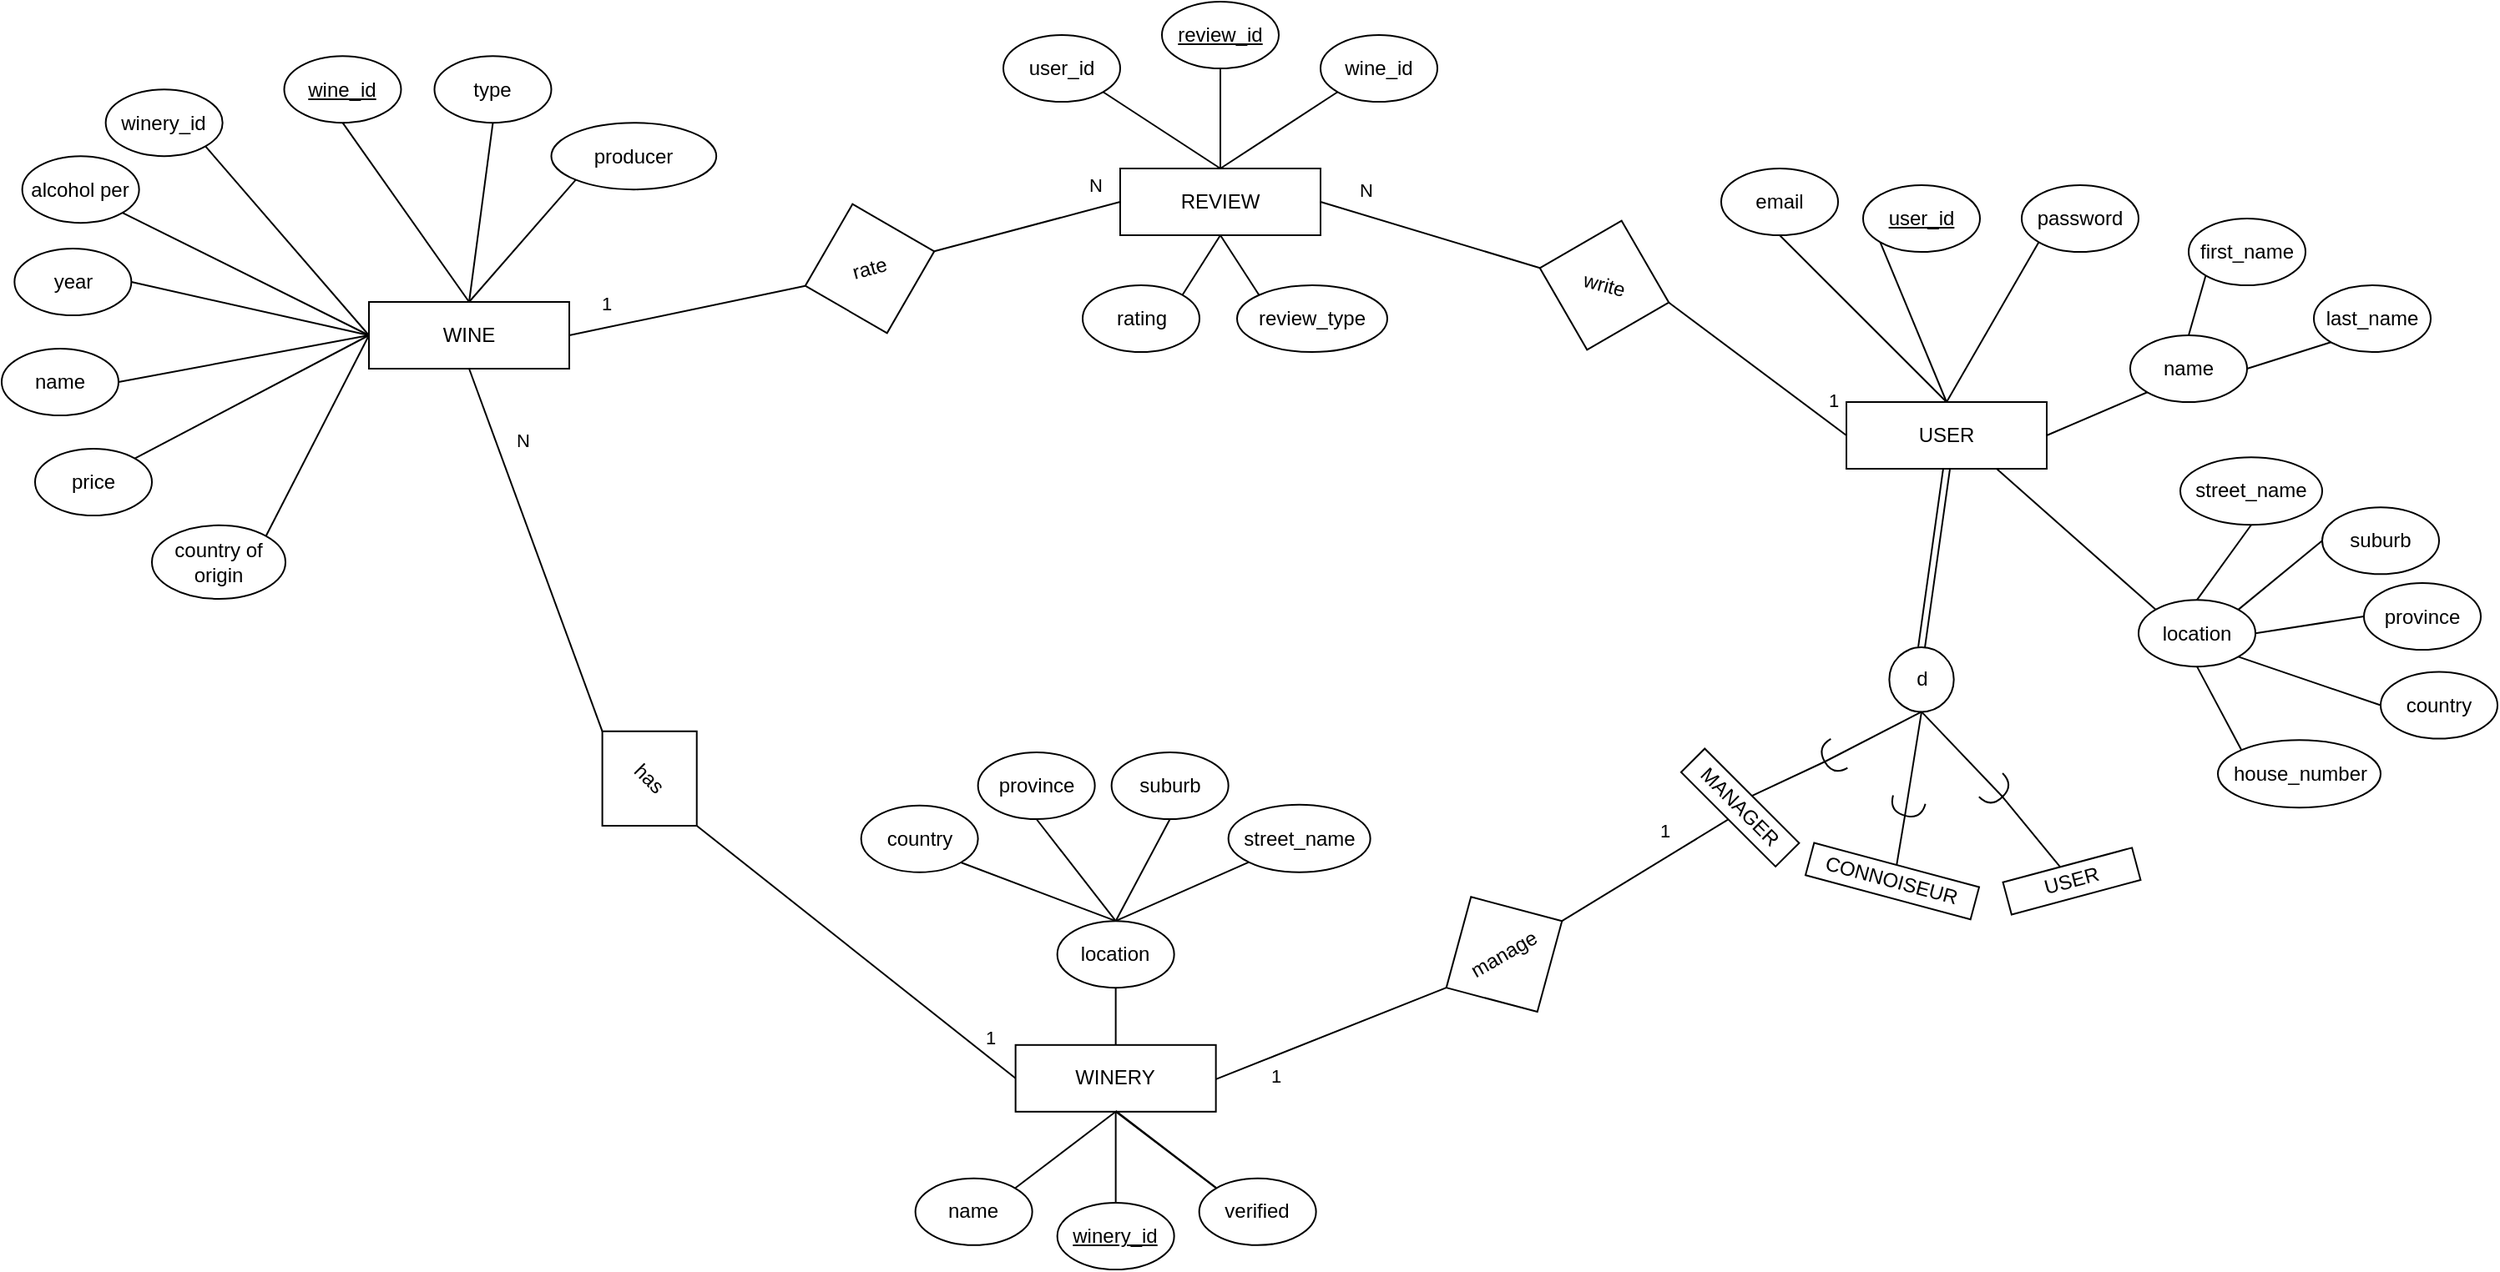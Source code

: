 <mxfile version="21.3.7" type="device">
  <diagram id="R2lEEEUBdFMjLlhIrx00" name="Page-1">
    <mxGraphModel dx="2692" dy="1970" grid="1" gridSize="10" guides="1" tooltips="1" connect="1" arrows="1" fold="1" page="1" pageScale="1" pageWidth="850" pageHeight="1100" math="0" shadow="0" extFonts="Permanent Marker^https://fonts.googleapis.com/css?family=Permanent+Marker">
      <root>
        <mxCell id="0" />
        <mxCell id="1" parent="0" />
        <mxCell id="uIdBbjLxFniSCo1o9cFx-1" value="WINE" style="rounded=0;whiteSpace=wrap;html=1;" parent="1" vertex="1">
          <mxGeometry x="20" y="70" width="120" height="40" as="geometry" />
        </mxCell>
        <mxCell id="uIdBbjLxFniSCo1o9cFx-4" value="&lt;u&gt;wine_id&lt;/u&gt;" style="ellipse;whiteSpace=wrap;html=1;" parent="1" vertex="1">
          <mxGeometry x="-30.76" y="-77.42" width="70" height="40" as="geometry" />
        </mxCell>
        <mxCell id="uIdBbjLxFniSCo1o9cFx-5" value="" style="endArrow=none;html=1;rounded=0;exitX=0.5;exitY=0;exitDx=0;exitDy=0;entryX=0.5;entryY=1;entryDx=0;entryDy=0;" parent="1" source="uIdBbjLxFniSCo1o9cFx-1" target="uIdBbjLxFniSCo1o9cFx-4" edge="1">
          <mxGeometry width="50" height="50" relative="1" as="geometry">
            <mxPoint x="100" y="70" as="sourcePoint" />
            <mxPoint x="80" y="-20" as="targetPoint" />
          </mxGeometry>
        </mxCell>
        <mxCell id="uIdBbjLxFniSCo1o9cFx-6" value="type" style="ellipse;whiteSpace=wrap;html=1;" parent="1" vertex="1">
          <mxGeometry x="59.24" y="-77.42" width="70" height="40" as="geometry" />
        </mxCell>
        <mxCell id="uIdBbjLxFniSCo1o9cFx-7" value="" style="endArrow=none;html=1;rounded=0;entryX=0.5;entryY=1;entryDx=0;entryDy=0;exitX=0.5;exitY=0;exitDx=0;exitDy=0;" parent="1" source="uIdBbjLxFniSCo1o9cFx-1" target="uIdBbjLxFniSCo1o9cFx-6" edge="1">
          <mxGeometry width="50" height="50" relative="1" as="geometry">
            <mxPoint x="110" y="80" as="sourcePoint" />
            <mxPoint x="150.251" y="4.142" as="targetPoint" />
          </mxGeometry>
        </mxCell>
        <mxCell id="uIdBbjLxFniSCo1o9cFx-8" value="name" style="ellipse;whiteSpace=wrap;html=1;" parent="1" vertex="1">
          <mxGeometry x="-200" y="97.99" width="70" height="40" as="geometry" />
        </mxCell>
        <mxCell id="uIdBbjLxFniSCo1o9cFx-9" value="" style="endArrow=none;html=1;rounded=0;exitX=0;exitY=0.5;exitDx=0;exitDy=0;entryX=1;entryY=0.5;entryDx=0;entryDy=0;" parent="1" source="uIdBbjLxFniSCo1o9cFx-1" target="uIdBbjLxFniSCo1o9cFx-8" edge="1">
          <mxGeometry width="50" height="50" relative="1" as="geometry">
            <mxPoint x="40" y="90" as="sourcePoint" />
            <mxPoint x="-50" y="110" as="targetPoint" />
          </mxGeometry>
        </mxCell>
        <mxCell id="uIdBbjLxFniSCo1o9cFx-17" value="USER" style="rounded=0;whiteSpace=wrap;html=1;" parent="1" vertex="1">
          <mxGeometry x="905" y="130" width="120" height="40" as="geometry" />
        </mxCell>
        <mxCell id="uIdBbjLxFniSCo1o9cFx-18" value="&lt;u&gt;user_id&lt;/u&gt;" style="ellipse;whiteSpace=wrap;html=1;" parent="1" vertex="1">
          <mxGeometry x="915" width="70" height="40" as="geometry" />
        </mxCell>
        <mxCell id="uIdBbjLxFniSCo1o9cFx-19" value="" style="endArrow=none;html=1;rounded=0;exitX=0.5;exitY=0;exitDx=0;exitDy=0;entryX=0;entryY=1;entryDx=0;entryDy=0;" parent="1" source="uIdBbjLxFniSCo1o9cFx-17" target="uIdBbjLxFniSCo1o9cFx-18" edge="1">
          <mxGeometry width="50" height="50" relative="1" as="geometry">
            <mxPoint x="985" y="130" as="sourcePoint" />
            <mxPoint x="965" y="40" as="targetPoint" />
          </mxGeometry>
        </mxCell>
        <mxCell id="uIdBbjLxFniSCo1o9cFx-20" value="password" style="ellipse;whiteSpace=wrap;html=1;" parent="1" vertex="1">
          <mxGeometry x="1010" width="70" height="40" as="geometry" />
        </mxCell>
        <mxCell id="uIdBbjLxFniSCo1o9cFx-21" value="" style="endArrow=none;html=1;rounded=0;entryX=0;entryY=1;entryDx=0;entryDy=0;exitX=0.5;exitY=0;exitDx=0;exitDy=0;" parent="1" source="uIdBbjLxFniSCo1o9cFx-17" target="uIdBbjLxFniSCo1o9cFx-20" edge="1">
          <mxGeometry width="50" height="50" relative="1" as="geometry">
            <mxPoint x="995" y="140" as="sourcePoint" />
            <mxPoint x="1245" y="390" as="targetPoint" />
          </mxGeometry>
        </mxCell>
        <mxCell id="uIdBbjLxFniSCo1o9cFx-22" value="name" style="ellipse;whiteSpace=wrap;html=1;" parent="1" vertex="1">
          <mxGeometry x="1075" y="90" width="70" height="40" as="geometry" />
        </mxCell>
        <mxCell id="uIdBbjLxFniSCo1o9cFx-23" value="" style="endArrow=none;html=1;rounded=0;exitX=1;exitY=0.5;exitDx=0;exitDy=0;entryX=0;entryY=1;entryDx=0;entryDy=0;" parent="1" source="uIdBbjLxFniSCo1o9cFx-17" target="uIdBbjLxFniSCo1o9cFx-22" edge="1">
          <mxGeometry width="50" height="50" relative="1" as="geometry">
            <mxPoint x="925" y="150" as="sourcePoint" />
            <mxPoint x="835" y="170" as="targetPoint" />
          </mxGeometry>
        </mxCell>
        <mxCell id="uIdBbjLxFniSCo1o9cFx-25" value="email" style="ellipse;whiteSpace=wrap;html=1;" parent="1" vertex="1">
          <mxGeometry x="830" y="-10" width="70" height="40" as="geometry" />
        </mxCell>
        <mxCell id="uIdBbjLxFniSCo1o9cFx-26" value="" style="endArrow=none;html=1;rounded=0;entryX=0.5;entryY=1;entryDx=0;entryDy=0;exitX=0.5;exitY=0;exitDx=0;exitDy=0;" parent="1" source="uIdBbjLxFniSCo1o9cFx-17" target="uIdBbjLxFniSCo1o9cFx-25" edge="1">
          <mxGeometry width="50" height="50" relative="1" as="geometry">
            <mxPoint x="1025" y="170" as="sourcePoint" />
            <mxPoint x="1275" y="420" as="targetPoint" />
          </mxGeometry>
        </mxCell>
        <mxCell id="uIdBbjLxFniSCo1o9cFx-28" value="write" style="rhombus;whiteSpace=wrap;html=1;rotation=15;" parent="1" vertex="1">
          <mxGeometry x="720" y="20" width="80" height="80" as="geometry" />
        </mxCell>
        <mxCell id="uIdBbjLxFniSCo1o9cFx-30" value="N" style="endArrow=none;html=1;rounded=0;exitX=1;exitY=0.5;exitDx=0;exitDy=0;entryX=0;entryY=0.5;entryDx=0;entryDy=0;" parent="1" source="uIdBbjLxFniSCo1o9cFx-107" target="uIdBbjLxFniSCo1o9cFx-76" edge="1">
          <mxGeometry x="0.776" y="14" width="50" height="50" relative="1" as="geometry">
            <mxPoint x="240" y="250" as="sourcePoint" />
            <mxPoint x="480" y="190" as="targetPoint" />
            <mxPoint x="1" as="offset" />
          </mxGeometry>
        </mxCell>
        <mxCell id="uIdBbjLxFniSCo1o9cFx-36" value="has" style="rhombus;whiteSpace=wrap;html=1;rotation=45;" parent="1" vertex="1">
          <mxGeometry x="148.08" y="315.7" width="80" height="80" as="geometry" />
        </mxCell>
        <mxCell id="uIdBbjLxFniSCo1o9cFx-41" value="1" style="endArrow=none;html=1;rounded=0;exitX=1;exitY=0.5;exitDx=0;exitDy=0;entryX=0;entryY=0.5;entryDx=0;entryDy=0;" parent="1" source="uIdBbjLxFniSCo1o9cFx-36" target="uIdBbjLxFniSCo1o9cFx-43" edge="1">
          <mxGeometry x="0.778" y="10" width="50" height="50" relative="1" as="geometry">
            <mxPoint x="287.32" y="205.41" as="sourcePoint" />
            <mxPoint x="367.32" y="415.41" as="targetPoint" />
            <mxPoint as="offset" />
          </mxGeometry>
        </mxCell>
        <mxCell id="uIdBbjLxFniSCo1o9cFx-42" value="N" style="endArrow=none;html=1;rounded=0;entryX=0;entryY=0.5;entryDx=0;entryDy=0;exitX=0.5;exitY=1;exitDx=0;exitDy=0;" parent="1" source="uIdBbjLxFniSCo1o9cFx-1" target="uIdBbjLxFniSCo1o9cFx-36" edge="1">
          <mxGeometry x="-0.557" y="15" width="50" height="50" relative="1" as="geometry">
            <mxPoint x="320" y="160" as="sourcePoint" />
            <mxPoint x="500" y="160" as="targetPoint" />
            <mxPoint as="offset" />
          </mxGeometry>
        </mxCell>
        <mxCell id="uIdBbjLxFniSCo1o9cFx-43" value="WINERY" style="rounded=0;whiteSpace=wrap;html=1;" parent="1" vertex="1">
          <mxGeometry x="407.32" y="515.41" width="120" height="40" as="geometry" />
        </mxCell>
        <mxCell id="uIdBbjLxFniSCo1o9cFx-44" value="&lt;u&gt;winery_id&lt;/u&gt;" style="ellipse;whiteSpace=wrap;html=1;" parent="1" vertex="1">
          <mxGeometry x="432.32" y="610" width="70" height="40" as="geometry" />
        </mxCell>
        <mxCell id="uIdBbjLxFniSCo1o9cFx-45" value="" style="endArrow=none;html=1;rounded=0;exitX=0.5;exitY=1;exitDx=0;exitDy=0;entryX=0.5;entryY=0;entryDx=0;entryDy=0;" parent="1" source="uIdBbjLxFniSCo1o9cFx-43" target="uIdBbjLxFniSCo1o9cFx-44" edge="1">
          <mxGeometry width="50" height="50" relative="1" as="geometry">
            <mxPoint x="487.32" y="515.41" as="sourcePoint" />
            <mxPoint x="467.32" y="425.41" as="targetPoint" />
          </mxGeometry>
        </mxCell>
        <mxCell id="uIdBbjLxFniSCo1o9cFx-46" value="location" style="ellipse;whiteSpace=wrap;html=1;" parent="1" vertex="1">
          <mxGeometry x="432.32" y="441.08" width="70" height="40" as="geometry" />
        </mxCell>
        <mxCell id="uIdBbjLxFniSCo1o9cFx-47" value="" style="endArrow=none;html=1;rounded=0;entryX=0.5;entryY=1;entryDx=0;entryDy=0;exitX=0.5;exitY=0;exitDx=0;exitDy=0;" parent="1" source="uIdBbjLxFniSCo1o9cFx-43" target="uIdBbjLxFniSCo1o9cFx-46" edge="1">
          <mxGeometry width="50" height="50" relative="1" as="geometry">
            <mxPoint x="497.32" y="525.41" as="sourcePoint" />
            <mxPoint x="747.32" y="775.41" as="targetPoint" />
          </mxGeometry>
        </mxCell>
        <mxCell id="uIdBbjLxFniSCo1o9cFx-50" value="verified" style="ellipse;whiteSpace=wrap;html=1;" parent="1" vertex="1">
          <mxGeometry x="517.32" y="595.41" width="70" height="40" as="geometry" />
        </mxCell>
        <mxCell id="uIdBbjLxFniSCo1o9cFx-51" value="name" style="ellipse;whiteSpace=wrap;html=1;" parent="1" vertex="1">
          <mxGeometry x="347.32" y="595.41" width="70" height="40" as="geometry" />
        </mxCell>
        <mxCell id="uIdBbjLxFniSCo1o9cFx-52" value="" style="endArrow=none;html=1;rounded=0;entryX=1;entryY=0;entryDx=0;entryDy=0;exitX=0.5;exitY=1;exitDx=0;exitDy=0;" parent="1" source="uIdBbjLxFniSCo1o9cFx-43" target="uIdBbjLxFniSCo1o9cFx-51" edge="1">
          <mxGeometry width="50" height="50" relative="1" as="geometry">
            <mxPoint x="527.32" y="555.41" as="sourcePoint" />
            <mxPoint x="777.32" y="805.41" as="targetPoint" />
          </mxGeometry>
        </mxCell>
        <mxCell id="uIdBbjLxFniSCo1o9cFx-53" value="" style="endArrow=none;html=1;rounded=0;entryX=0;entryY=0;entryDx=0;entryDy=0;exitX=0.5;exitY=1;exitDx=0;exitDy=0;" parent="1" source="uIdBbjLxFniSCo1o9cFx-43" target="uIdBbjLxFniSCo1o9cFx-50" edge="1">
          <mxGeometry width="50" height="50" relative="1" as="geometry">
            <mxPoint x="507.32" y="535.41" as="sourcePoint" />
            <mxPoint x="622.32" y="455.41" as="targetPoint" />
          </mxGeometry>
        </mxCell>
        <mxCell id="uIdBbjLxFniSCo1o9cFx-72" value="last_name" style="ellipse;whiteSpace=wrap;html=1;" parent="1" vertex="1">
          <mxGeometry x="1185" y="60" width="70" height="40" as="geometry" />
        </mxCell>
        <mxCell id="uIdBbjLxFniSCo1o9cFx-73" value="first_name" style="ellipse;whiteSpace=wrap;html=1;" parent="1" vertex="1">
          <mxGeometry x="1110" y="20" width="70" height="40" as="geometry" />
        </mxCell>
        <mxCell id="uIdBbjLxFniSCo1o9cFx-74" value="" style="endArrow=none;html=1;rounded=0;entryX=0;entryY=1;entryDx=0;entryDy=0;exitX=0.5;exitY=0;exitDx=0;exitDy=0;" parent="1" source="uIdBbjLxFniSCo1o9cFx-22" target="uIdBbjLxFniSCo1o9cFx-73" edge="1">
          <mxGeometry width="50" height="50" relative="1" as="geometry">
            <mxPoint x="965" y="100" as="sourcePoint" />
            <mxPoint x="1035" y="34" as="targetPoint" />
          </mxGeometry>
        </mxCell>
        <mxCell id="uIdBbjLxFniSCo1o9cFx-75" value="" style="endArrow=none;html=1;rounded=0;entryX=0;entryY=1;entryDx=0;entryDy=0;exitX=1;exitY=0.5;exitDx=0;exitDy=0;" parent="1" source="uIdBbjLxFniSCo1o9cFx-22" target="uIdBbjLxFniSCo1o9cFx-72" edge="1">
          <mxGeometry width="50" height="50" relative="1" as="geometry">
            <mxPoint x="975" y="110" as="sourcePoint" />
            <mxPoint x="1045" y="44" as="targetPoint" />
          </mxGeometry>
        </mxCell>
        <mxCell id="uIdBbjLxFniSCo1o9cFx-76" value="REVIEW" style="rounded=0;whiteSpace=wrap;html=1;" parent="1" vertex="1">
          <mxGeometry x="470" y="-10" width="120" height="40" as="geometry" />
        </mxCell>
        <mxCell id="uIdBbjLxFniSCo1o9cFx-77" value="&lt;u&gt;review_id&lt;/u&gt;" style="ellipse;whiteSpace=wrap;html=1;" parent="1" vertex="1">
          <mxGeometry x="495" y="-110" width="70" height="40" as="geometry" />
        </mxCell>
        <mxCell id="uIdBbjLxFniSCo1o9cFx-78" value="" style="endArrow=none;html=1;rounded=0;exitX=0.5;exitY=0;exitDx=0;exitDy=0;entryX=0.5;entryY=1;entryDx=0;entryDy=0;" parent="1" source="uIdBbjLxFniSCo1o9cFx-76" target="uIdBbjLxFniSCo1o9cFx-77" edge="1">
          <mxGeometry width="50" height="50" relative="1" as="geometry">
            <mxPoint x="550" y="10" as="sourcePoint" />
            <mxPoint x="530" y="-80" as="targetPoint" />
          </mxGeometry>
        </mxCell>
        <mxCell id="uIdBbjLxFniSCo1o9cFx-79" value="wine_id" style="ellipse;whiteSpace=wrap;html=1;" parent="1" vertex="1">
          <mxGeometry x="590" y="-90" width="70" height="40" as="geometry" />
        </mxCell>
        <mxCell id="uIdBbjLxFniSCo1o9cFx-80" value="" style="endArrow=none;html=1;rounded=0;entryX=0;entryY=1;entryDx=0;entryDy=0;exitX=0.5;exitY=0;exitDx=0;exitDy=0;" parent="1" source="uIdBbjLxFniSCo1o9cFx-76" target="uIdBbjLxFniSCo1o9cFx-79" edge="1">
          <mxGeometry width="50" height="50" relative="1" as="geometry">
            <mxPoint x="560" y="20" as="sourcePoint" />
            <mxPoint x="810" y="270" as="targetPoint" />
          </mxGeometry>
        </mxCell>
        <mxCell id="uIdBbjLxFniSCo1o9cFx-82" value="1" style="endArrow=none;html=1;rounded=0;exitX=1;exitY=0.5;exitDx=0;exitDy=0;entryX=0;entryY=0.5;entryDx=0;entryDy=0;" parent="1" source="uIdBbjLxFniSCo1o9cFx-28" target="uIdBbjLxFniSCo1o9cFx-17" edge="1">
          <mxGeometry x="0.705" y="12" width="50" height="50" relative="1" as="geometry">
            <mxPoint x="450" y="70" as="sourcePoint" />
            <mxPoint x="610" y="70" as="targetPoint" />
            <mxPoint as="offset" />
          </mxGeometry>
        </mxCell>
        <mxCell id="uIdBbjLxFniSCo1o9cFx-83" value="user_id" style="ellipse;whiteSpace=wrap;html=1;" parent="1" vertex="1">
          <mxGeometry x="400" y="-90" width="70" height="40" as="geometry" />
        </mxCell>
        <mxCell id="uIdBbjLxFniSCo1o9cFx-84" value="" style="endArrow=none;html=1;rounded=0;entryX=1;entryY=1;entryDx=0;entryDy=0;exitX=0.5;exitY=0;exitDx=0;exitDy=0;" parent="1" source="uIdBbjLxFniSCo1o9cFx-76" target="uIdBbjLxFniSCo1o9cFx-83" edge="1">
          <mxGeometry width="50" height="50" relative="1" as="geometry">
            <mxPoint x="590" y="50" as="sourcePoint" />
            <mxPoint x="840" y="300" as="targetPoint" />
          </mxGeometry>
        </mxCell>
        <mxCell id="uIdBbjLxFniSCo1o9cFx-102" value="N" style="endArrow=none;html=1;rounded=0;exitX=1;exitY=0.5;exitDx=0;exitDy=0;entryX=0;entryY=0.5;entryDx=0;entryDy=0;" parent="1" source="uIdBbjLxFniSCo1o9cFx-76" target="uIdBbjLxFniSCo1o9cFx-28" edge="1">
          <mxGeometry x="-0.654" y="14" width="50" height="50" relative="1" as="geometry">
            <mxPoint x="780" y="210" as="sourcePoint" />
            <mxPoint x="925" y="260" as="targetPoint" />
            <mxPoint as="offset" />
          </mxGeometry>
        </mxCell>
        <mxCell id="uIdBbjLxFniSCo1o9cFx-107" value="rate" style="rhombus;whiteSpace=wrap;html=1;rotation=-15;" parent="1" vertex="1">
          <mxGeometry x="280" y="10" width="80" height="80" as="geometry" />
        </mxCell>
        <mxCell id="uIdBbjLxFniSCo1o9cFx-112" value="1" style="endArrow=none;html=1;rounded=0;exitX=1;exitY=0.5;exitDx=0;exitDy=0;entryX=0;entryY=0.5;entryDx=0;entryDy=0;" parent="1" source="uIdBbjLxFniSCo1o9cFx-1" target="uIdBbjLxFniSCo1o9cFx-107" edge="1">
          <mxGeometry x="-0.654" y="14" width="50" height="50" relative="1" as="geometry">
            <mxPoint x="240" y="-140" as="sourcePoint" />
            <mxPoint x="545" y="90" as="targetPoint" />
            <mxPoint as="offset" />
          </mxGeometry>
        </mxCell>
        <mxCell id="uIdBbjLxFniSCo1o9cFx-137" value="year" style="ellipse;whiteSpace=wrap;html=1;" parent="1" vertex="1">
          <mxGeometry x="-192.32" y="37.99" width="70" height="40" as="geometry" />
        </mxCell>
        <mxCell id="uIdBbjLxFniSCo1o9cFx-138" value="" style="endArrow=none;html=1;rounded=0;exitX=0;exitY=0.5;exitDx=0;exitDy=0;entryX=1;entryY=0.5;entryDx=0;entryDy=0;" parent="1" source="uIdBbjLxFniSCo1o9cFx-1" target="uIdBbjLxFniSCo1o9cFx-137" edge="1">
          <mxGeometry width="50" height="50" relative="1" as="geometry">
            <mxPoint x="90" y="80" as="sourcePoint" />
            <mxPoint x="-50" y="100" as="targetPoint" />
          </mxGeometry>
        </mxCell>
        <mxCell id="uIdBbjLxFniSCo1o9cFx-140" value="location" style="ellipse;whiteSpace=wrap;html=1;" parent="1" vertex="1">
          <mxGeometry x="1080" y="248.57" width="70" height="40" as="geometry" />
        </mxCell>
        <mxCell id="uIdBbjLxFniSCo1o9cFx-141" value="" style="endArrow=none;html=1;rounded=0;entryX=0;entryY=0;entryDx=0;entryDy=0;exitX=0.75;exitY=1;exitDx=0;exitDy=0;" parent="1" source="uIdBbjLxFniSCo1o9cFx-17" target="uIdBbjLxFniSCo1o9cFx-140" edge="1">
          <mxGeometry width="50" height="50" relative="1" as="geometry">
            <mxPoint x="950" y="289.52" as="sourcePoint" />
            <mxPoint x="1230" y="550" as="targetPoint" />
          </mxGeometry>
        </mxCell>
        <mxCell id="uIdBbjLxFniSCo1o9cFx-142" value="street_name" style="ellipse;whiteSpace=wrap;html=1;" parent="1" vertex="1">
          <mxGeometry x="1105" y="163.12" width="85" height="40.52" as="geometry" />
        </mxCell>
        <mxCell id="uIdBbjLxFniSCo1o9cFx-143" value="" style="endArrow=none;html=1;rounded=0;entryX=0.5;entryY=1;entryDx=0;entryDy=0;exitX=0.5;exitY=0;exitDx=0;exitDy=0;" parent="1" source="uIdBbjLxFniSCo1o9cFx-140" target="uIdBbjLxFniSCo1o9cFx-142" edge="1">
          <mxGeometry width="50" height="50" relative="1" as="geometry">
            <mxPoint x="1145" y="303.16" as="sourcePoint" />
            <mxPoint x="895" y="728.05" as="targetPoint" />
          </mxGeometry>
        </mxCell>
        <mxCell id="uIdBbjLxFniSCo1o9cFx-144" value="suburb" style="ellipse;whiteSpace=wrap;html=1;" parent="1" vertex="1">
          <mxGeometry x="1190" y="193.12" width="70" height="40" as="geometry" />
        </mxCell>
        <mxCell id="uIdBbjLxFniSCo1o9cFx-145" value="" style="endArrow=none;html=1;rounded=0;entryX=0;entryY=0.5;entryDx=0;entryDy=0;exitX=1;exitY=0;exitDx=0;exitDy=0;" parent="1" source="uIdBbjLxFniSCo1o9cFx-140" target="uIdBbjLxFniSCo1o9cFx-144" edge="1">
          <mxGeometry width="50" height="50" relative="1" as="geometry">
            <mxPoint x="1145" y="303.16" as="sourcePoint" />
            <mxPoint x="1320" y="698.53" as="targetPoint" />
          </mxGeometry>
        </mxCell>
        <mxCell id="uIdBbjLxFniSCo1o9cFx-149" value="province" style="ellipse;whiteSpace=wrap;html=1;" parent="1" vertex="1">
          <mxGeometry x="1215" y="238.53" width="70" height="40" as="geometry" />
        </mxCell>
        <mxCell id="uIdBbjLxFniSCo1o9cFx-150" value="country" style="ellipse;whiteSpace=wrap;html=1;" parent="1" vertex="1">
          <mxGeometry x="1225" y="291.78" width="70" height="40" as="geometry" />
        </mxCell>
        <mxCell id="uIdBbjLxFniSCo1o9cFx-151" value="" style="endArrow=none;html=1;rounded=0;entryX=0;entryY=0.5;entryDx=0;entryDy=0;exitX=1;exitY=0.5;exitDx=0;exitDy=0;" parent="1" source="uIdBbjLxFniSCo1o9cFx-140" target="uIdBbjLxFniSCo1o9cFx-149" edge="1">
          <mxGeometry width="50" height="50" relative="1" as="geometry">
            <mxPoint x="1145" y="303.16" as="sourcePoint" />
            <mxPoint x="1210" y="379.57" as="targetPoint" />
          </mxGeometry>
        </mxCell>
        <mxCell id="uIdBbjLxFniSCo1o9cFx-152" value="" style="endArrow=none;html=1;rounded=0;entryX=0;entryY=0.5;entryDx=0;entryDy=0;exitX=1;exitY=1;exitDx=0;exitDy=0;" parent="1" source="uIdBbjLxFniSCo1o9cFx-140" target="uIdBbjLxFniSCo1o9cFx-150" edge="1">
          <mxGeometry width="50" height="50" relative="1" as="geometry">
            <mxPoint x="1145" y="303.16" as="sourcePoint" />
            <mxPoint x="1220" y="389.57" as="targetPoint" />
          </mxGeometry>
        </mxCell>
        <mxCell id="uIdBbjLxFniSCo1o9cFx-153" value="street_name" style="ellipse;whiteSpace=wrap;html=1;" parent="1" vertex="1">
          <mxGeometry x="534.82" y="371.34" width="85" height="40.52" as="geometry" />
        </mxCell>
        <mxCell id="uIdBbjLxFniSCo1o9cFx-154" value="suburb" style="ellipse;whiteSpace=wrap;html=1;" parent="1" vertex="1">
          <mxGeometry x="464.82" y="340.0" width="70" height="40" as="geometry" />
        </mxCell>
        <mxCell id="uIdBbjLxFniSCo1o9cFx-155" value="province" style="ellipse;whiteSpace=wrap;html=1;" parent="1" vertex="1">
          <mxGeometry x="384.82" y="340" width="70" height="40" as="geometry" />
        </mxCell>
        <mxCell id="uIdBbjLxFniSCo1o9cFx-156" value="country" style="ellipse;whiteSpace=wrap;html=1;" parent="1" vertex="1">
          <mxGeometry x="314.82" y="371.86" width="70" height="40" as="geometry" />
        </mxCell>
        <mxCell id="uIdBbjLxFniSCo1o9cFx-157" value="" style="endArrow=none;html=1;rounded=0;entryX=1;entryY=1;entryDx=0;entryDy=0;exitX=0.5;exitY=0;exitDx=0;exitDy=0;" parent="1" source="uIdBbjLxFniSCo1o9cFx-46" target="uIdBbjLxFniSCo1o9cFx-156" edge="1">
          <mxGeometry width="50" height="50" relative="1" as="geometry">
            <mxPoint x="474.82" y="536.27" as="sourcePoint" />
            <mxPoint x="474.82" y="471.27" as="targetPoint" />
          </mxGeometry>
        </mxCell>
        <mxCell id="uIdBbjLxFniSCo1o9cFx-158" value="" style="endArrow=none;html=1;rounded=0;entryX=0.5;entryY=1;entryDx=0;entryDy=0;exitX=0.5;exitY=0;exitDx=0;exitDy=0;" parent="1" source="uIdBbjLxFniSCo1o9cFx-46" target="uIdBbjLxFniSCo1o9cFx-155" edge="1">
          <mxGeometry width="50" height="50" relative="1" as="geometry">
            <mxPoint x="484.82" y="546.27" as="sourcePoint" />
            <mxPoint x="484.82" y="481.27" as="targetPoint" />
          </mxGeometry>
        </mxCell>
        <mxCell id="uIdBbjLxFniSCo1o9cFx-159" value="" style="endArrow=none;html=1;rounded=0;entryX=0.5;entryY=1;entryDx=0;entryDy=0;exitX=0.5;exitY=0;exitDx=0;exitDy=0;" parent="1" source="uIdBbjLxFniSCo1o9cFx-46" target="uIdBbjLxFniSCo1o9cFx-154" edge="1">
          <mxGeometry width="50" height="50" relative="1" as="geometry">
            <mxPoint x="494.82" y="556.27" as="sourcePoint" />
            <mxPoint x="494.82" y="491.27" as="targetPoint" />
          </mxGeometry>
        </mxCell>
        <mxCell id="uIdBbjLxFniSCo1o9cFx-160" value="" style="endArrow=none;html=1;rounded=0;entryX=0;entryY=1;entryDx=0;entryDy=0;exitX=0.5;exitY=0;exitDx=0;exitDy=0;" parent="1" source="uIdBbjLxFniSCo1o9cFx-46" target="uIdBbjLxFniSCo1o9cFx-153" edge="1">
          <mxGeometry width="50" height="50" relative="1" as="geometry">
            <mxPoint x="504.82" y="566.27" as="sourcePoint" />
            <mxPoint x="504.82" y="501.27" as="targetPoint" />
          </mxGeometry>
        </mxCell>
        <mxCell id="uIdBbjLxFniSCo1o9cFx-162" value="house_number" style="ellipse;whiteSpace=wrap;html=1;" parent="1" vertex="1">
          <mxGeometry x="1127.5" y="332.6" width="97.5" height="40.52" as="geometry" />
        </mxCell>
        <mxCell id="uIdBbjLxFniSCo1o9cFx-163" value="" style="endArrow=none;html=1;rounded=0;entryX=0;entryY=0;entryDx=0;entryDy=0;exitX=0.5;exitY=1;exitDx=0;exitDy=0;" parent="1" source="uIdBbjLxFniSCo1o9cFx-140" target="uIdBbjLxFniSCo1o9cFx-162" edge="1">
          <mxGeometry width="50" height="50" relative="1" as="geometry">
            <mxPoint x="1145" y="303.16" as="sourcePoint" />
            <mxPoint x="650" y="702.12" as="targetPoint" />
          </mxGeometry>
        </mxCell>
        <mxCell id="uIdBbjLxFniSCo1o9cFx-165" value="producer" style="ellipse;whiteSpace=wrap;html=1;" parent="1" vertex="1">
          <mxGeometry x="129.24" y="-37.42" width="98.84" height="40" as="geometry" />
        </mxCell>
        <mxCell id="uIdBbjLxFniSCo1o9cFx-166" value="" style="endArrow=none;html=1;rounded=0;entryX=0;entryY=1;entryDx=0;entryDy=0;exitX=0.5;exitY=0;exitDx=0;exitDy=0;" parent="1" source="uIdBbjLxFniSCo1o9cFx-1" target="uIdBbjLxFniSCo1o9cFx-165" edge="1">
          <mxGeometry width="50" height="50" relative="1" as="geometry">
            <mxPoint x="131.16" y="95" as="sourcePoint" />
            <mxPoint x="211.411" y="39.142" as="targetPoint" />
          </mxGeometry>
        </mxCell>
        <mxCell id="uIdBbjLxFniSCo1o9cFx-167" value="country of origin" style="ellipse;whiteSpace=wrap;html=1;" parent="1" vertex="1">
          <mxGeometry x="-110" y="203.92" width="80" height="44.07" as="geometry" />
        </mxCell>
        <mxCell id="uIdBbjLxFniSCo1o9cFx-168" value="" style="endArrow=none;html=1;rounded=0;exitX=0;exitY=0.5;exitDx=0;exitDy=0;entryX=1;entryY=0;entryDx=0;entryDy=0;" parent="1" source="uIdBbjLxFniSCo1o9cFx-1" target="uIdBbjLxFniSCo1o9cFx-167" edge="1">
          <mxGeometry width="50" height="50" relative="1" as="geometry">
            <mxPoint x="30" y="200" as="sourcePoint" />
            <mxPoint x="-40" y="220" as="targetPoint" />
          </mxGeometry>
        </mxCell>
        <mxCell id="uIdBbjLxFniSCo1o9cFx-169" value="price" style="ellipse;whiteSpace=wrap;html=1;" parent="1" vertex="1">
          <mxGeometry x="-180.0" y="157.99" width="70" height="40" as="geometry" />
        </mxCell>
        <mxCell id="uIdBbjLxFniSCo1o9cFx-170" value="" style="endArrow=none;html=1;rounded=0;exitX=0;exitY=0.5;exitDx=0;exitDy=0;entryX=1;entryY=0;entryDx=0;entryDy=0;" parent="1" source="uIdBbjLxFniSCo1o9cFx-1" target="uIdBbjLxFniSCo1o9cFx-169" edge="1">
          <mxGeometry width="50" height="50" relative="1" as="geometry">
            <mxPoint x="30" y="200" as="sourcePoint" />
            <mxPoint x="-40" y="210" as="targetPoint" />
          </mxGeometry>
        </mxCell>
        <mxCell id="uIdBbjLxFniSCo1o9cFx-171" value="alcohol per" style="ellipse;whiteSpace=wrap;html=1;" parent="1" vertex="1">
          <mxGeometry x="-187.68" y="-17.42" width="70" height="40" as="geometry" />
        </mxCell>
        <mxCell id="uIdBbjLxFniSCo1o9cFx-172" value="" style="endArrow=none;html=1;rounded=0;exitX=0;exitY=0.5;exitDx=0;exitDy=0;entryX=1;entryY=1;entryDx=0;entryDy=0;" parent="1" source="uIdBbjLxFniSCo1o9cFx-1" target="uIdBbjLxFniSCo1o9cFx-171" edge="1">
          <mxGeometry width="50" height="50" relative="1" as="geometry">
            <mxPoint x="37.68" y="40" as="sourcePoint" />
            <mxPoint x="-32.32" y="50" as="targetPoint" />
          </mxGeometry>
        </mxCell>
        <mxCell id="7i4iARAtb6lpRAXqWtTC-3" value="" style="endArrow=none;html=1;rounded=0;exitX=1;exitY=0.5;exitDx=0;exitDy=0;entryX=0.5;entryY=0;entryDx=0;entryDy=0;exitPerimeter=0;" parent="1" source="7i4iARAtb6lpRAXqWtTC-41" target="7i4iARAtb6lpRAXqWtTC-7" edge="1">
          <mxGeometry width="50" height="50" relative="1" as="geometry">
            <mxPoint x="953.955" y="363.156" as="sourcePoint" />
            <mxPoint x="869.02" y="483.48" as="targetPoint" />
          </mxGeometry>
        </mxCell>
        <mxCell id="7i4iARAtb6lpRAXqWtTC-4" value="" style="endArrow=none;html=1;rounded=0;entryX=0.5;entryY=0;entryDx=0;entryDy=0;exitX=1;exitY=0.5;exitDx=0;exitDy=0;exitPerimeter=0;" parent="1" source="7i4iARAtb6lpRAXqWtTC-42" target="7i4iARAtb6lpRAXqWtTC-6" edge="1">
          <mxGeometry width="50" height="50" relative="1" as="geometry">
            <mxPoint x="953.955" y="363.156" as="sourcePoint" />
            <mxPoint x="919.02" y="503.48" as="targetPoint" />
          </mxGeometry>
        </mxCell>
        <mxCell id="7i4iARAtb6lpRAXqWtTC-5" value="" style="endArrow=none;html=1;rounded=0;exitX=0.5;exitY=1;exitDx=0;exitDy=0;entryX=1;entryY=0.5;entryDx=0;entryDy=0;entryPerimeter=0;" parent="1" source="7i4iARAtb6lpRAXqWtTC-38" target="7i4iARAtb6lpRAXqWtTC-43" edge="1">
          <mxGeometry width="50" height="50" relative="1" as="geometry">
            <mxPoint x="963.955" y="362.336" as="sourcePoint" />
            <mxPoint x="1011.34" y="546.74" as="targetPoint" />
          </mxGeometry>
        </mxCell>
        <mxCell id="7i4iARAtb6lpRAXqWtTC-6" value="CONNOISEUR" style="rounded=0;whiteSpace=wrap;html=1;rotation=15;" parent="1" vertex="1">
          <mxGeometry x="881.34" y="407.19" width="102.32" height="20" as="geometry" />
        </mxCell>
        <mxCell id="7i4iARAtb6lpRAXqWtTC-7" value="MANAGER" style="rounded=0;whiteSpace=wrap;html=1;rotation=45;" parent="1" vertex="1">
          <mxGeometry x="801.34" y="363.12" width="80" height="20" as="geometry" />
        </mxCell>
        <mxCell id="7i4iARAtb6lpRAXqWtTC-8" value="USER" style="rounded=0;whiteSpace=wrap;html=1;rotation=-15;" parent="1" vertex="1">
          <mxGeometry x="1000" y="407.19" width="80" height="20" as="geometry" />
        </mxCell>
        <mxCell id="7i4iARAtb6lpRAXqWtTC-28" value="" style="endArrow=none;html=1;rounded=0;entryX=0;entryY=0;entryDx=0;entryDy=0;exitX=0.5;exitY=1;exitDx=0;exitDy=0;" parent="1" edge="1">
          <mxGeometry width="50" height="50" relative="1" as="geometry">
            <mxPoint x="467.32" y="554.93" as="sourcePoint" />
            <mxPoint x="527.32" y="600.93" as="targetPoint" />
          </mxGeometry>
        </mxCell>
        <mxCell id="7i4iARAtb6lpRAXqWtTC-34" value="review_type&lt;br&gt;" style="ellipse;whiteSpace=wrap;html=1;" parent="1" vertex="1">
          <mxGeometry x="540" y="60" width="90" height="40" as="geometry" />
        </mxCell>
        <mxCell id="7i4iARAtb6lpRAXqWtTC-35" value="" style="endArrow=none;html=1;rounded=0;entryX=0;entryY=0;entryDx=0;entryDy=0;exitX=0.5;exitY=1;exitDx=0;exitDy=0;" parent="1" source="uIdBbjLxFniSCo1o9cFx-76" target="7i4iARAtb6lpRAXqWtTC-34" edge="1">
          <mxGeometry width="50" height="50" relative="1" as="geometry">
            <mxPoint x="527.5" y="39.52" as="sourcePoint" />
            <mxPoint x="587.5" y="85.52" as="targetPoint" />
          </mxGeometry>
        </mxCell>
        <mxCell id="7i4iARAtb6lpRAXqWtTC-36" value="rating" style="ellipse;whiteSpace=wrap;html=1;" parent="1" vertex="1">
          <mxGeometry x="447.5" y="60.0" width="70" height="40" as="geometry" />
        </mxCell>
        <mxCell id="7i4iARAtb6lpRAXqWtTC-37" value="" style="endArrow=none;html=1;rounded=0;exitX=0.5;exitY=1;exitDx=0;exitDy=0;entryX=1;entryY=0;entryDx=0;entryDy=0;" parent="1" source="uIdBbjLxFniSCo1o9cFx-76" target="7i4iARAtb6lpRAXqWtTC-36" edge="1">
          <mxGeometry width="50" height="50" relative="1" as="geometry">
            <mxPoint x="527.5" y="40" as="sourcePoint" />
            <mxPoint x="397.5" y="40.48" as="targetPoint" />
          </mxGeometry>
        </mxCell>
        <mxCell id="7i4iARAtb6lpRAXqWtTC-38" value="d" style="ellipse;whiteSpace=wrap;html=1;aspect=fixed;" parent="1" vertex="1">
          <mxGeometry x="930.68" y="277.04" width="38.66" height="38.66" as="geometry" />
        </mxCell>
        <mxCell id="7i4iARAtb6lpRAXqWtTC-43" value="" style="shape=requiredInterface;html=1;verticalLabelPosition=bottom;sketch=0;rotation=45;" parent="1" vertex="1">
          <mxGeometry x="990.0" y="353.12" width="10" height="20" as="geometry" />
        </mxCell>
        <mxCell id="7i4iARAtb6lpRAXqWtTC-45" value="" style="endArrow=none;html=1;rounded=0;entryX=1;entryY=0.5;entryDx=0;entryDy=0;exitX=0.5;exitY=1;exitDx=0;exitDy=0;entryPerimeter=0;" parent="1" source="7i4iARAtb6lpRAXqWtTC-38" target="7i4iARAtb6lpRAXqWtTC-42" edge="1">
          <mxGeometry width="50" height="50" relative="1" as="geometry">
            <mxPoint x="955.34" y="315.38" as="sourcePoint" />
            <mxPoint x="981.34" y="417.38" as="targetPoint" />
          </mxGeometry>
        </mxCell>
        <mxCell id="7i4iARAtb6lpRAXqWtTC-42" value="" style="shape=requiredInterface;html=1;verticalLabelPosition=bottom;sketch=0;rotation=105;" parent="1" vertex="1">
          <mxGeometry x="936.34" y="363.12" width="10" height="20" as="geometry" />
        </mxCell>
        <mxCell id="7i4iARAtb6lpRAXqWtTC-47" value="" style="endArrow=none;html=1;rounded=0;exitX=0.5;exitY=1;exitDx=0;exitDy=0;entryX=1;entryY=0.5;entryDx=0;entryDy=0;entryPerimeter=0;" parent="1" source="7i4iARAtb6lpRAXqWtTC-38" target="7i4iARAtb6lpRAXqWtTC-41" edge="1">
          <mxGeometry width="50" height="50" relative="1" as="geometry">
            <mxPoint x="955.34" y="315.38" as="sourcePoint" />
            <mxPoint x="891.34" y="383.38" as="targetPoint" />
          </mxGeometry>
        </mxCell>
        <mxCell id="7i4iARAtb6lpRAXqWtTC-41" value="" style="shape=requiredInterface;html=1;verticalLabelPosition=bottom;sketch=0;rotation=-210;" parent="1" vertex="1">
          <mxGeometry x="891.34" y="333.12" width="10" height="20" as="geometry" />
        </mxCell>
        <mxCell id="7i4iARAtb6lpRAXqWtTC-50" value="" style="endArrow=none;html=1;rounded=0;exitX=1;exitY=0.5;exitDx=0;exitDy=0;exitPerimeter=0;" parent="1" source="7i4iARAtb6lpRAXqWtTC-43" target="7i4iARAtb6lpRAXqWtTC-8" edge="1">
          <mxGeometry width="50" height="50" relative="1" as="geometry">
            <mxPoint x="955.34" y="326.2" as="sourcePoint" />
            <mxPoint x="1061.34" y="410.2" as="targetPoint" />
          </mxGeometry>
        </mxCell>
        <mxCell id="7i4iARAtb6lpRAXqWtTC-52" value="" style="shape=link;html=1;rounded=0;exitX=0.5;exitY=1;exitDx=0;exitDy=0;entryX=0.5;entryY=0;entryDx=0;entryDy=0;" parent="1" source="uIdBbjLxFniSCo1o9cFx-17" target="7i4iARAtb6lpRAXqWtTC-38" edge="1">
          <mxGeometry relative="1" as="geometry">
            <mxPoint x="905" y="445.58" as="sourcePoint" />
            <mxPoint x="1065" y="445.58" as="targetPoint" />
          </mxGeometry>
        </mxCell>
        <mxCell id="7i4iARAtb6lpRAXqWtTC-57" value="1" style="endArrow=none;html=1;rounded=0;exitX=1;exitY=0.5;exitDx=0;exitDy=0;entryX=0.5;entryY=1;entryDx=0;entryDy=0;" parent="1" source="7i4iARAtb6lpRAXqWtTC-58" target="7i4iARAtb6lpRAXqWtTC-7" edge="1">
          <mxGeometry x="0.379" y="14" width="50" height="50" relative="1" as="geometry">
            <mxPoint x="678.464" y="351.356" as="sourcePoint" />
            <mxPoint x="925" y="279.98" as="targetPoint" />
            <mxPoint as="offset" />
            <Array as="points" />
          </mxGeometry>
        </mxCell>
        <mxCell id="7i4iARAtb6lpRAXqWtTC-58" value="manage" style="rhombus;whiteSpace=wrap;html=1;rotation=-30;" parent="1" vertex="1">
          <mxGeometry x="660" y="421.34" width="80" height="79.48" as="geometry" />
        </mxCell>
        <mxCell id="7i4iARAtb6lpRAXqWtTC-59" value="1" style="endArrow=none;html=1;rounded=0;entryX=0;entryY=0.5;entryDx=0;entryDy=0;" parent="1" target="7i4iARAtb6lpRAXqWtTC-58" edge="1">
          <mxGeometry x="-0.543" y="-11" width="50" height="50" relative="1" as="geometry">
            <mxPoint x="527.32" y="535.93" as="sourcePoint" />
            <mxPoint x="852.32" y="523.93" as="targetPoint" />
            <mxPoint as="offset" />
            <Array as="points" />
          </mxGeometry>
        </mxCell>
        <mxCell id="LLkszGIQ4BImyIRacERr-1" value="winery_id" style="ellipse;whiteSpace=wrap;html=1;" parent="1" vertex="1">
          <mxGeometry x="-137.68" y="-57.42" width="70" height="40" as="geometry" />
        </mxCell>
        <mxCell id="LLkszGIQ4BImyIRacERr-2" value="" style="endArrow=none;html=1;rounded=0;exitX=0;exitY=0.5;exitDx=0;exitDy=0;entryX=1;entryY=1;entryDx=0;entryDy=0;" parent="1" source="uIdBbjLxFniSCo1o9cFx-1" target="LLkszGIQ4BImyIRacERr-1" edge="1">
          <mxGeometry width="50" height="50" relative="1" as="geometry">
            <mxPoint x="50" y="50" as="sourcePoint" />
            <mxPoint x="-2.32" y="10" as="targetPoint" />
          </mxGeometry>
        </mxCell>
      </root>
    </mxGraphModel>
  </diagram>
</mxfile>
